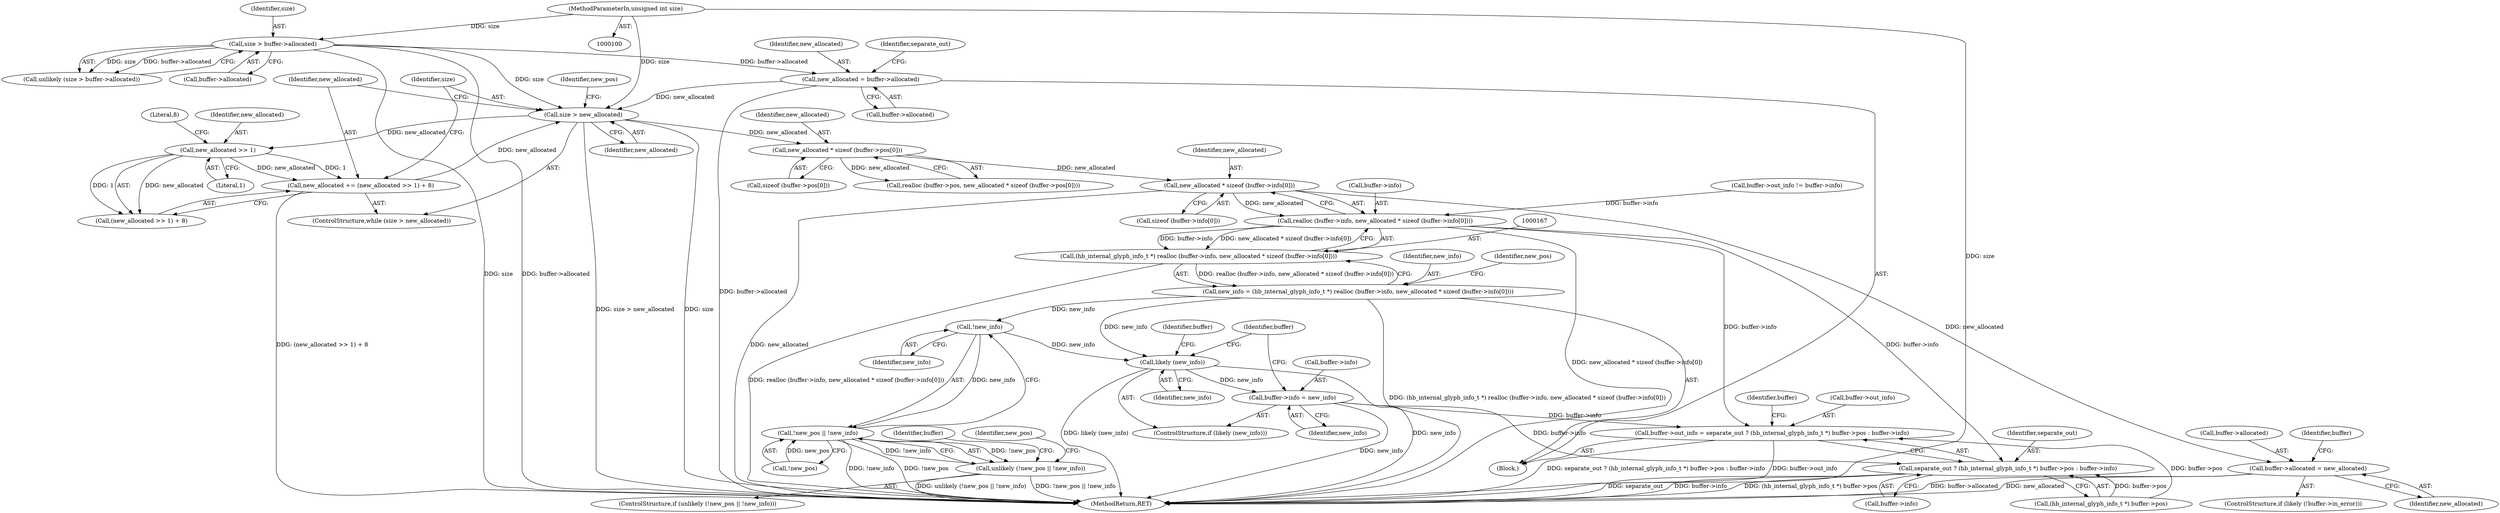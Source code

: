 digraph "0_harfbuzz_a6a79df5fe2ed2cd307e7a991346faee164e70d9_1@API" {
"1000172" [label="(Call,new_allocated * sizeof (buffer->info[0]))"];
"1000156" [label="(Call,new_allocated * sizeof (buffer->pos[0]))"];
"1000138" [label="(Call,size > new_allocated)"];
"1000106" [label="(Call,size > buffer->allocated)"];
"1000102" [label="(MethodParameterIn,unsigned int size)"];
"1000141" [label="(Call,new_allocated += (new_allocated >> 1) + 8)"];
"1000144" [label="(Call,new_allocated >> 1)"];
"1000120" [label="(Call,new_allocated = buffer->allocated)"];
"1000168" [label="(Call,realloc (buffer->info, new_allocated * sizeof (buffer->info[0])))"];
"1000166" [label="(Call,(hb_internal_glyph_info_t *) realloc (buffer->info, new_allocated * sizeof (buffer->info[0])))"];
"1000164" [label="(Call,new_info = (hb_internal_glyph_info_t *) realloc (buffer->info, new_allocated * sizeof (buffer->info[0])))"];
"1000185" [label="(Call,!new_info)"];
"1000182" [label="(Call,!new_pos || !new_info)"];
"1000181" [label="(Call,unlikely (!new_pos || !new_info))"];
"1000201" [label="(Call,likely (new_info))"];
"1000203" [label="(Call,buffer->info = new_info)"];
"1000208" [label="(Call,buffer->out_info = separate_out ? (hb_internal_glyph_info_t *) buffer->pos : buffer->info)"];
"1000212" [label="(Call,separate_out ? (hb_internal_glyph_info_t *) buffer->pos : buffer->info)"];
"1000228" [label="(Call,buffer->allocated = new_allocated)"];
"1000157" [label="(Identifier,new_allocated)"];
"1000222" [label="(ControlStructure,if (likely (!buffer->in_error)))"];
"1000180" [label="(ControlStructure,if (unlikely (!new_pos || !new_info)))"];
"1000239" [label="(MethodReturn,RET)"];
"1000107" [label="(Identifier,size)"];
"1000121" [label="(Identifier,new_allocated)"];
"1000174" [label="(Call,sizeof (buffer->info[0]))"];
"1000158" [label="(Call,sizeof (buffer->pos[0]))"];
"1000209" [label="(Call,buffer->out_info)"];
"1000144" [label="(Call,new_allocated >> 1)"];
"1000212" [label="(Call,separate_out ? (hb_internal_glyph_info_t *) buffer->pos : buffer->info)"];
"1000129" [label="(Identifier,separate_out)"];
"1000183" [label="(Call,!new_pos)"];
"1000205" [label="(Identifier,buffer)"];
"1000200" [label="(ControlStructure,if (likely (new_info)))"];
"1000219" [label="(Call,buffer->info)"];
"1000138" [label="(Call,size > new_allocated)"];
"1000184" [label="(Identifier,new_pos)"];
"1000194" [label="(Identifier,new_pos)"];
"1000186" [label="(Identifier,new_info)"];
"1000142" [label="(Identifier,new_allocated)"];
"1000105" [label="(Call,unlikely (size > buffer->allocated))"];
"1000207" [label="(Identifier,new_info)"];
"1000214" [label="(Call,(hb_internal_glyph_info_t *) buffer->pos)"];
"1000169" [label="(Call,buffer->info)"];
"1000181" [label="(Call,unlikely (!new_pos || !new_info))"];
"1000226" [label="(Identifier,buffer)"];
"1000208" [label="(Call,buffer->out_info = separate_out ? (hb_internal_glyph_info_t *) buffer->pos : buffer->info)"];
"1000228" [label="(Call,buffer->allocated = new_allocated)"];
"1000102" [label="(MethodParameterIn,unsigned int size)"];
"1000152" [label="(Call,realloc (buffer->pos, new_allocated * sizeof (buffer->pos[0])))"];
"1000185" [label="(Call,!new_info)"];
"1000137" [label="(ControlStructure,while (size > new_allocated))"];
"1000229" [label="(Call,buffer->allocated)"];
"1000237" [label="(Identifier,buffer)"];
"1000166" [label="(Call,(hb_internal_glyph_info_t *) realloc (buffer->info, new_allocated * sizeof (buffer->info[0])))"];
"1000202" [label="(Identifier,new_info)"];
"1000189" [label="(Identifier,buffer)"];
"1000140" [label="(Identifier,new_allocated)"];
"1000111" [label="(Block,)"];
"1000108" [label="(Call,buffer->allocated)"];
"1000204" [label="(Call,buffer->info)"];
"1000172" [label="(Call,new_allocated * sizeof (buffer->info[0]))"];
"1000210" [label="(Identifier,buffer)"];
"1000146" [label="(Literal,1)"];
"1000165" [label="(Identifier,new_info)"];
"1000203" [label="(Call,buffer->info = new_info)"];
"1000141" [label="(Call,new_allocated += (new_allocated >> 1) + 8)"];
"1000120" [label="(Call,new_allocated = buffer->allocated)"];
"1000164" [label="(Call,new_info = (hb_internal_glyph_info_t *) realloc (buffer->info, new_allocated * sizeof (buffer->info[0])))"];
"1000173" [label="(Identifier,new_allocated)"];
"1000143" [label="(Call,(new_allocated >> 1) + 8)"];
"1000182" [label="(Call,!new_pos || !new_info)"];
"1000139" [label="(Identifier,size)"];
"1000122" [label="(Call,buffer->allocated)"];
"1000106" [label="(Call,size > buffer->allocated)"];
"1000156" [label="(Call,new_allocated * sizeof (buffer->pos[0]))"];
"1000232" [label="(Identifier,new_allocated)"];
"1000201" [label="(Call,likely (new_info))"];
"1000145" [label="(Identifier,new_allocated)"];
"1000147" [label="(Literal,8)"];
"1000130" [label="(Call,buffer->out_info != buffer->info)"];
"1000149" [label="(Identifier,new_pos)"];
"1000213" [label="(Identifier,separate_out)"];
"1000168" [label="(Call,realloc (buffer->info, new_allocated * sizeof (buffer->info[0])))"];
"1000172" -> "1000168"  [label="AST: "];
"1000172" -> "1000174"  [label="CFG: "];
"1000173" -> "1000172"  [label="AST: "];
"1000174" -> "1000172"  [label="AST: "];
"1000168" -> "1000172"  [label="CFG: "];
"1000172" -> "1000239"  [label="DDG: new_allocated"];
"1000172" -> "1000168"  [label="DDG: new_allocated"];
"1000156" -> "1000172"  [label="DDG: new_allocated"];
"1000172" -> "1000228"  [label="DDG: new_allocated"];
"1000156" -> "1000152"  [label="AST: "];
"1000156" -> "1000158"  [label="CFG: "];
"1000157" -> "1000156"  [label="AST: "];
"1000158" -> "1000156"  [label="AST: "];
"1000152" -> "1000156"  [label="CFG: "];
"1000156" -> "1000152"  [label="DDG: new_allocated"];
"1000138" -> "1000156"  [label="DDG: new_allocated"];
"1000138" -> "1000137"  [label="AST: "];
"1000138" -> "1000140"  [label="CFG: "];
"1000139" -> "1000138"  [label="AST: "];
"1000140" -> "1000138"  [label="AST: "];
"1000142" -> "1000138"  [label="CFG: "];
"1000149" -> "1000138"  [label="CFG: "];
"1000138" -> "1000239"  [label="DDG: size"];
"1000138" -> "1000239"  [label="DDG: size > new_allocated"];
"1000106" -> "1000138"  [label="DDG: size"];
"1000102" -> "1000138"  [label="DDG: size"];
"1000141" -> "1000138"  [label="DDG: new_allocated"];
"1000120" -> "1000138"  [label="DDG: new_allocated"];
"1000138" -> "1000144"  [label="DDG: new_allocated"];
"1000106" -> "1000105"  [label="AST: "];
"1000106" -> "1000108"  [label="CFG: "];
"1000107" -> "1000106"  [label="AST: "];
"1000108" -> "1000106"  [label="AST: "];
"1000105" -> "1000106"  [label="CFG: "];
"1000106" -> "1000239"  [label="DDG: buffer->allocated"];
"1000106" -> "1000239"  [label="DDG: size"];
"1000106" -> "1000105"  [label="DDG: size"];
"1000106" -> "1000105"  [label="DDG: buffer->allocated"];
"1000102" -> "1000106"  [label="DDG: size"];
"1000106" -> "1000120"  [label="DDG: buffer->allocated"];
"1000102" -> "1000100"  [label="AST: "];
"1000102" -> "1000239"  [label="DDG: size"];
"1000141" -> "1000137"  [label="AST: "];
"1000141" -> "1000143"  [label="CFG: "];
"1000142" -> "1000141"  [label="AST: "];
"1000143" -> "1000141"  [label="AST: "];
"1000139" -> "1000141"  [label="CFG: "];
"1000141" -> "1000239"  [label="DDG: (new_allocated >> 1) + 8"];
"1000144" -> "1000141"  [label="DDG: new_allocated"];
"1000144" -> "1000141"  [label="DDG: 1"];
"1000144" -> "1000143"  [label="AST: "];
"1000144" -> "1000146"  [label="CFG: "];
"1000145" -> "1000144"  [label="AST: "];
"1000146" -> "1000144"  [label="AST: "];
"1000147" -> "1000144"  [label="CFG: "];
"1000144" -> "1000143"  [label="DDG: new_allocated"];
"1000144" -> "1000143"  [label="DDG: 1"];
"1000120" -> "1000111"  [label="AST: "];
"1000120" -> "1000122"  [label="CFG: "];
"1000121" -> "1000120"  [label="AST: "];
"1000122" -> "1000120"  [label="AST: "];
"1000129" -> "1000120"  [label="CFG: "];
"1000120" -> "1000239"  [label="DDG: buffer->allocated"];
"1000168" -> "1000166"  [label="AST: "];
"1000169" -> "1000168"  [label="AST: "];
"1000166" -> "1000168"  [label="CFG: "];
"1000168" -> "1000239"  [label="DDG: new_allocated * sizeof (buffer->info[0])"];
"1000168" -> "1000166"  [label="DDG: buffer->info"];
"1000168" -> "1000166"  [label="DDG: new_allocated * sizeof (buffer->info[0])"];
"1000130" -> "1000168"  [label="DDG: buffer->info"];
"1000168" -> "1000208"  [label="DDG: buffer->info"];
"1000168" -> "1000212"  [label="DDG: buffer->info"];
"1000166" -> "1000164"  [label="AST: "];
"1000167" -> "1000166"  [label="AST: "];
"1000164" -> "1000166"  [label="CFG: "];
"1000166" -> "1000239"  [label="DDG: realloc (buffer->info, new_allocated * sizeof (buffer->info[0]))"];
"1000166" -> "1000164"  [label="DDG: realloc (buffer->info, new_allocated * sizeof (buffer->info[0]))"];
"1000164" -> "1000111"  [label="AST: "];
"1000165" -> "1000164"  [label="AST: "];
"1000184" -> "1000164"  [label="CFG: "];
"1000164" -> "1000239"  [label="DDG: (hb_internal_glyph_info_t *) realloc (buffer->info, new_allocated * sizeof (buffer->info[0]))"];
"1000164" -> "1000185"  [label="DDG: new_info"];
"1000164" -> "1000201"  [label="DDG: new_info"];
"1000185" -> "1000182"  [label="AST: "];
"1000185" -> "1000186"  [label="CFG: "];
"1000186" -> "1000185"  [label="AST: "];
"1000182" -> "1000185"  [label="CFG: "];
"1000185" -> "1000182"  [label="DDG: new_info"];
"1000185" -> "1000201"  [label="DDG: new_info"];
"1000182" -> "1000181"  [label="AST: "];
"1000182" -> "1000183"  [label="CFG: "];
"1000183" -> "1000182"  [label="AST: "];
"1000181" -> "1000182"  [label="CFG: "];
"1000182" -> "1000239"  [label="DDG: !new_info"];
"1000182" -> "1000239"  [label="DDG: !new_pos"];
"1000182" -> "1000181"  [label="DDG: !new_pos"];
"1000182" -> "1000181"  [label="DDG: !new_info"];
"1000183" -> "1000182"  [label="DDG: new_pos"];
"1000181" -> "1000180"  [label="AST: "];
"1000189" -> "1000181"  [label="CFG: "];
"1000194" -> "1000181"  [label="CFG: "];
"1000181" -> "1000239"  [label="DDG: unlikely (!new_pos || !new_info)"];
"1000181" -> "1000239"  [label="DDG: !new_pos || !new_info"];
"1000201" -> "1000200"  [label="AST: "];
"1000201" -> "1000202"  [label="CFG: "];
"1000202" -> "1000201"  [label="AST: "];
"1000205" -> "1000201"  [label="CFG: "];
"1000210" -> "1000201"  [label="CFG: "];
"1000201" -> "1000239"  [label="DDG: new_info"];
"1000201" -> "1000239"  [label="DDG: likely (new_info)"];
"1000201" -> "1000203"  [label="DDG: new_info"];
"1000203" -> "1000200"  [label="AST: "];
"1000203" -> "1000207"  [label="CFG: "];
"1000204" -> "1000203"  [label="AST: "];
"1000207" -> "1000203"  [label="AST: "];
"1000210" -> "1000203"  [label="CFG: "];
"1000203" -> "1000239"  [label="DDG: new_info"];
"1000203" -> "1000208"  [label="DDG: buffer->info"];
"1000203" -> "1000212"  [label="DDG: buffer->info"];
"1000208" -> "1000111"  [label="AST: "];
"1000208" -> "1000212"  [label="CFG: "];
"1000209" -> "1000208"  [label="AST: "];
"1000212" -> "1000208"  [label="AST: "];
"1000226" -> "1000208"  [label="CFG: "];
"1000208" -> "1000239"  [label="DDG: separate_out ? (hb_internal_glyph_info_t *) buffer->pos : buffer->info"];
"1000208" -> "1000239"  [label="DDG: buffer->out_info"];
"1000214" -> "1000208"  [label="DDG: buffer->pos"];
"1000212" -> "1000214"  [label="CFG: "];
"1000212" -> "1000219"  [label="CFG: "];
"1000213" -> "1000212"  [label="AST: "];
"1000214" -> "1000212"  [label="AST: "];
"1000219" -> "1000212"  [label="AST: "];
"1000212" -> "1000239"  [label="DDG: buffer->info"];
"1000212" -> "1000239"  [label="DDG: (hb_internal_glyph_info_t *) buffer->pos"];
"1000212" -> "1000239"  [label="DDG: separate_out"];
"1000214" -> "1000212"  [label="DDG: buffer->pos"];
"1000228" -> "1000222"  [label="AST: "];
"1000228" -> "1000232"  [label="CFG: "];
"1000229" -> "1000228"  [label="AST: "];
"1000232" -> "1000228"  [label="AST: "];
"1000237" -> "1000228"  [label="CFG: "];
"1000228" -> "1000239"  [label="DDG: buffer->allocated"];
"1000228" -> "1000239"  [label="DDG: new_allocated"];
}
